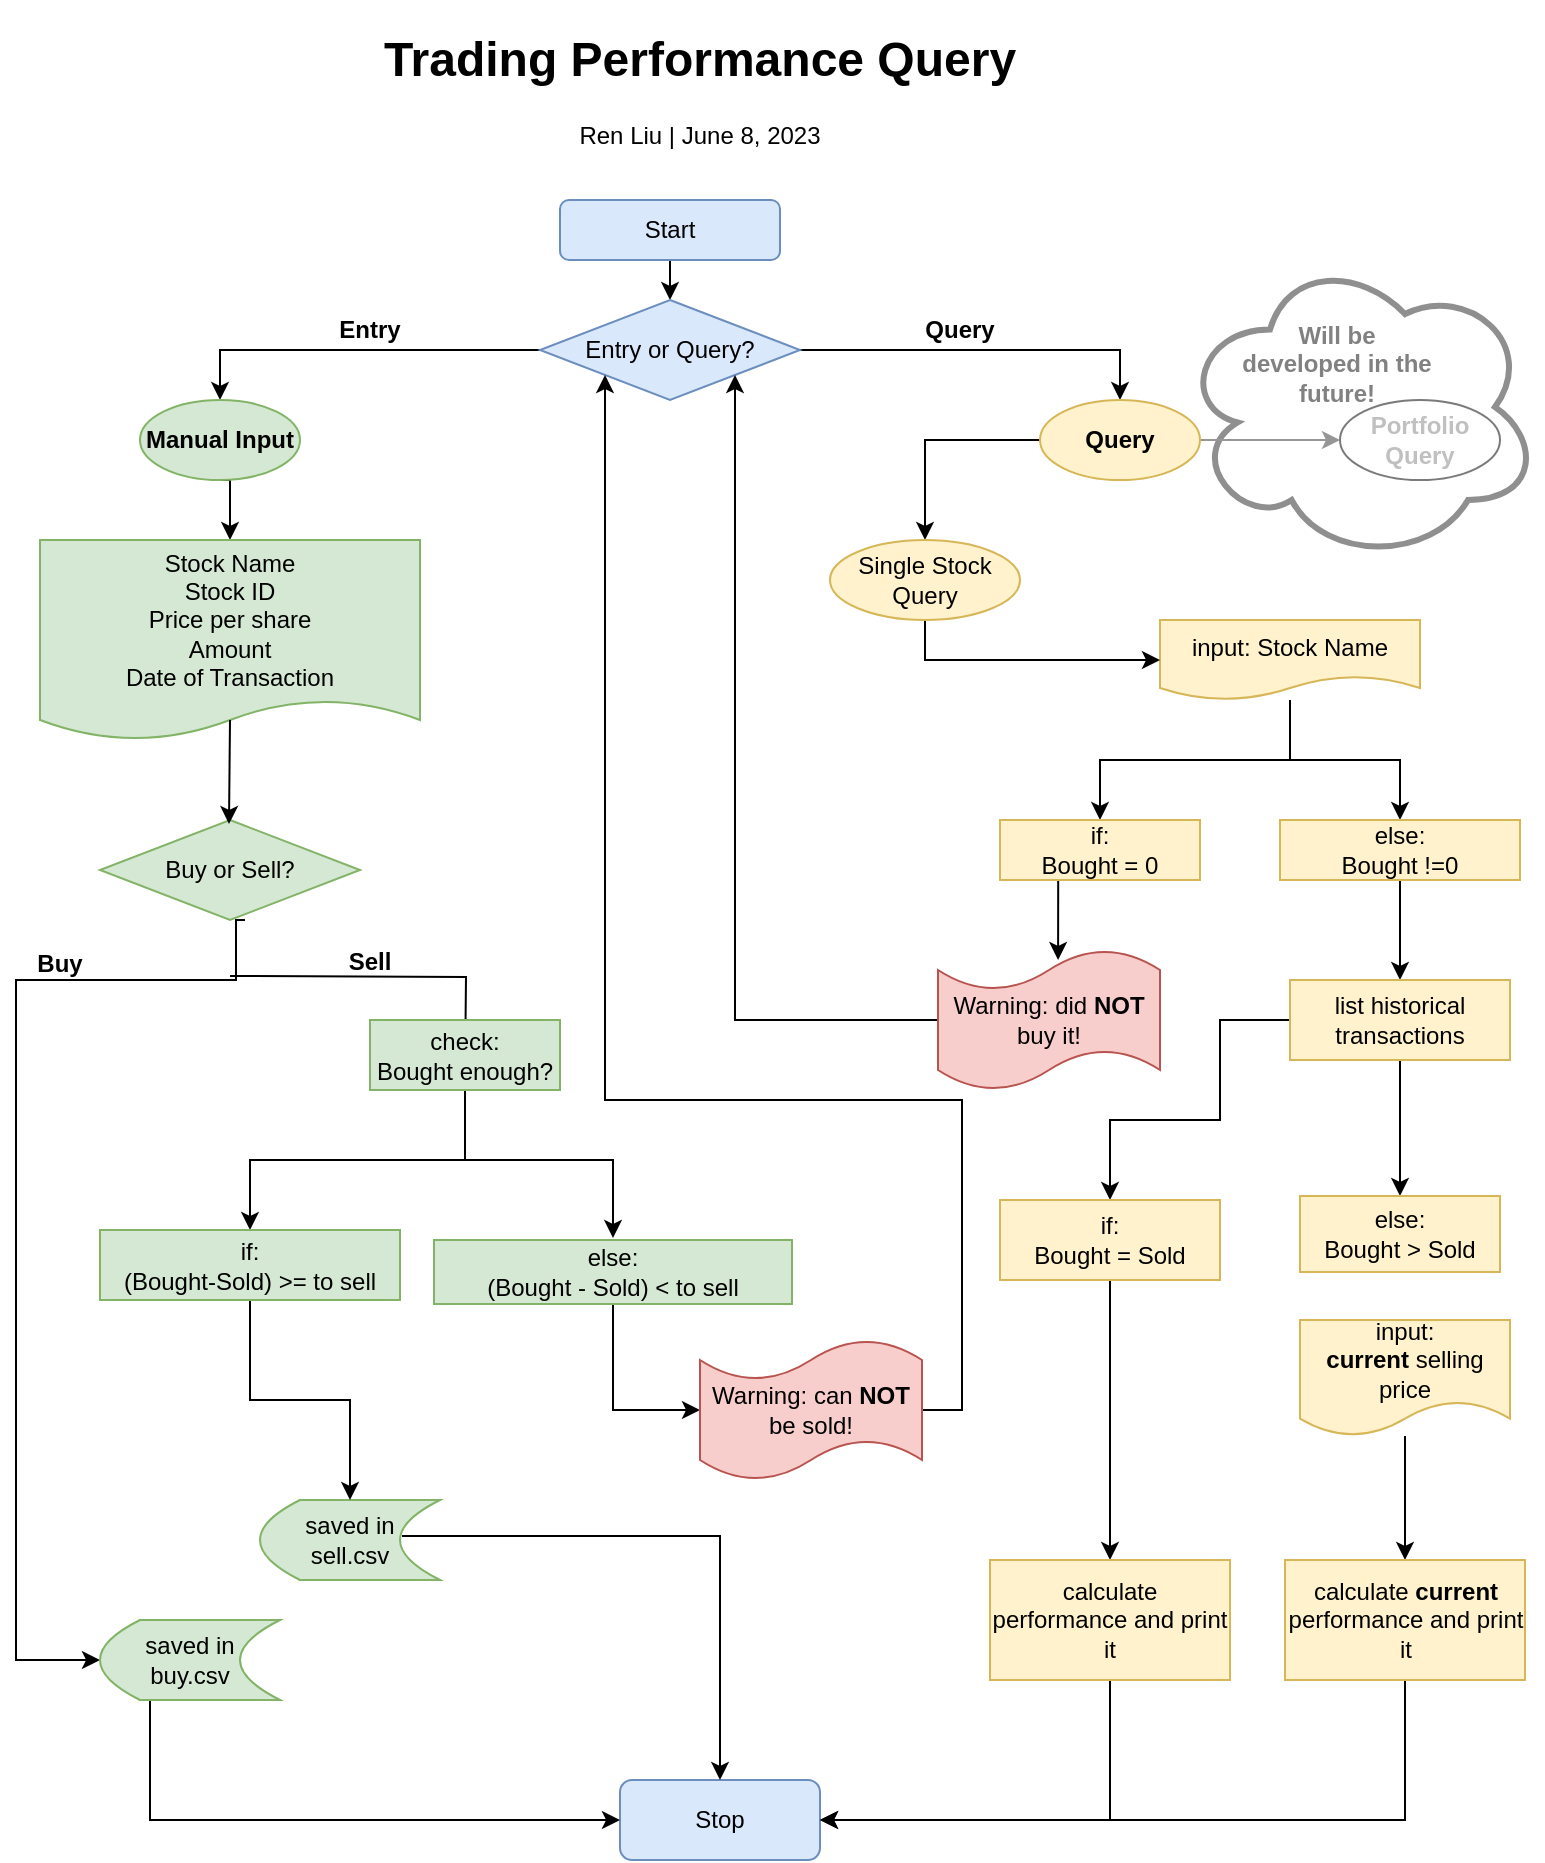 <mxfile version="21.3.7" type="github">
  <diagram name="Seite-1" id="UO1F_VLTW8D_tPe4iTJi">
    <mxGraphModel dx="1434" dy="754" grid="1" gridSize="10" guides="1" tooltips="1" connect="1" arrows="1" fold="1" page="1" pageScale="1" pageWidth="827" pageHeight="1169" math="0" shadow="0">
      <root>
        <mxCell id="0" />
        <mxCell id="1" parent="0" />
        <mxCell id="E1WonGv3QrciGYkZ3yi6-70" value="" style="ellipse;shape=cloud;whiteSpace=wrap;html=1;align=center;verticalAlign=middle;fontColor=#c0c0c0;strokeColor=#8f8f8f;strokeWidth=3;" vertex="1" parent="1">
          <mxGeometry x="630" y="166" width="180" height="155" as="geometry" />
        </mxCell>
        <mxCell id="E1WonGv3QrciGYkZ3yi6-1" value="&lt;h1&gt;Trading Performance Query&lt;br&gt;&lt;/h1&gt;&lt;p&gt;Ren Liu | June 8, 2023&lt;br&gt;&lt;/p&gt;" style="text;html=1;strokeColor=none;fillColor=none;spacing=5;spacingTop=-20;whiteSpace=wrap;overflow=hidden;rounded=0;align=center;" vertex="1" parent="1">
          <mxGeometry x="180" y="50" width="420" height="70" as="geometry" />
        </mxCell>
        <mxCell id="E1WonGv3QrciGYkZ3yi6-2" value="Stop" style="rounded=1;whiteSpace=wrap;html=1;fillColor=#dae8fc;strokeColor=#6c8ebf;" vertex="1" parent="1">
          <mxGeometry x="350" y="930" width="100" height="40" as="geometry" />
        </mxCell>
        <mxCell id="E1WonGv3QrciGYkZ3yi6-17" style="edgeStyle=orthogonalEdgeStyle;rounded=0;orthogonalLoop=1;jettySize=auto;html=1;exitX=0.5;exitY=1;exitDx=0;exitDy=0;entryX=0.5;entryY=0;entryDx=0;entryDy=0;" edge="1" parent="1" source="E1WonGv3QrciGYkZ3yi6-3" target="E1WonGv3QrciGYkZ3yi6-4">
          <mxGeometry relative="1" as="geometry" />
        </mxCell>
        <mxCell id="E1WonGv3QrciGYkZ3yi6-3" value="Start" style="rounded=1;whiteSpace=wrap;html=1;fillColor=#dae8fc;strokeColor=#6c8ebf;" vertex="1" parent="1">
          <mxGeometry x="320" y="140" width="110" height="30" as="geometry" />
        </mxCell>
        <mxCell id="E1WonGv3QrciGYkZ3yi6-19" style="edgeStyle=orthogonalEdgeStyle;rounded=0;orthogonalLoop=1;jettySize=auto;html=1;exitX=0;exitY=0.5;exitDx=0;exitDy=0;entryX=0.5;entryY=0;entryDx=0;entryDy=0;" edge="1" parent="1" source="E1WonGv3QrciGYkZ3yi6-4" target="E1WonGv3QrciGYkZ3yi6-6">
          <mxGeometry relative="1" as="geometry" />
        </mxCell>
        <mxCell id="E1WonGv3QrciGYkZ3yi6-20" style="edgeStyle=orthogonalEdgeStyle;rounded=0;orthogonalLoop=1;jettySize=auto;html=1;exitX=1;exitY=0.5;exitDx=0;exitDy=0;entryX=0.5;entryY=0;entryDx=0;entryDy=0;" edge="1" parent="1" source="E1WonGv3QrciGYkZ3yi6-4" target="E1WonGv3QrciGYkZ3yi6-5">
          <mxGeometry relative="1" as="geometry" />
        </mxCell>
        <mxCell id="E1WonGv3QrciGYkZ3yi6-4" value="Entry or Query?" style="rhombus;whiteSpace=wrap;html=1;fillColor=#dae8fc;strokeColor=#6c8ebf;" vertex="1" parent="1">
          <mxGeometry x="310" y="190" width="130" height="50" as="geometry" />
        </mxCell>
        <mxCell id="E1WonGv3QrciGYkZ3yi6-41" value="" style="edgeStyle=orthogonalEdgeStyle;rounded=0;orthogonalLoop=1;jettySize=auto;html=1;strokeColor=#969696;" edge="1" parent="1" source="E1WonGv3QrciGYkZ3yi6-5" target="E1WonGv3QrciGYkZ3yi6-40">
          <mxGeometry relative="1" as="geometry" />
        </mxCell>
        <mxCell id="E1WonGv3QrciGYkZ3yi6-43" value="" style="edgeStyle=orthogonalEdgeStyle;rounded=0;orthogonalLoop=1;jettySize=auto;html=1;" edge="1" parent="1" source="E1WonGv3QrciGYkZ3yi6-5" target="E1WonGv3QrciGYkZ3yi6-42">
          <mxGeometry relative="1" as="geometry" />
        </mxCell>
        <mxCell id="E1WonGv3QrciGYkZ3yi6-5" value="Query" style="ellipse;whiteSpace=wrap;html=1;fillColor=#fff2cc;strokeColor=#d6b656;fontStyle=1" vertex="1" parent="1">
          <mxGeometry x="560" y="240" width="80" height="40" as="geometry" />
        </mxCell>
        <mxCell id="E1WonGv3QrciGYkZ3yi6-23" style="edgeStyle=orthogonalEdgeStyle;rounded=0;orthogonalLoop=1;jettySize=auto;html=1;exitX=0.5;exitY=1;exitDx=0;exitDy=0;entryX=0.5;entryY=0;entryDx=0;entryDy=0;" edge="1" parent="1" source="E1WonGv3QrciGYkZ3yi6-6" target="E1WonGv3QrciGYkZ3yi6-7">
          <mxGeometry relative="1" as="geometry" />
        </mxCell>
        <mxCell id="E1WonGv3QrciGYkZ3yi6-6" value="Manual Input" style="ellipse;whiteSpace=wrap;html=1;fontStyle=1;fillColor=#d5e8d4;strokeColor=#82b366;" vertex="1" parent="1">
          <mxGeometry x="110" y="240" width="80" height="40" as="geometry" />
        </mxCell>
        <mxCell id="E1WonGv3QrciGYkZ3yi6-7" value="&lt;div&gt;Stock Name&lt;/div&gt;&lt;div&gt;Stock ID&lt;/div&gt;&lt;div&gt;Price per share&lt;/div&gt;&lt;div&gt;Amount&lt;/div&gt;&lt;div&gt;Date of Transaction&lt;br&gt;&lt;/div&gt;" style="shape=document;whiteSpace=wrap;html=1;boundedLbl=1;size=0.2;fillColor=#d5e8d4;strokeColor=#82b366;" vertex="1" parent="1">
          <mxGeometry x="60" y="310" width="190" height="100" as="geometry" />
        </mxCell>
        <mxCell id="E1WonGv3QrciGYkZ3yi6-25" style="edgeStyle=orthogonalEdgeStyle;rounded=0;orthogonalLoop=1;jettySize=auto;html=1;exitX=0.5;exitY=1;exitDx=0;exitDy=0;entryX=0;entryY=0.5;entryDx=0;entryDy=0;" edge="1" parent="1" target="E1WonGv3QrciGYkZ3yi6-9">
          <mxGeometry relative="1" as="geometry">
            <mxPoint x="162.5" y="500" as="sourcePoint" />
            <mxPoint x="40" y="870" as="targetPoint" />
            <Array as="points">
              <mxPoint x="158" y="500" />
              <mxPoint x="158" y="530" />
              <mxPoint x="48" y="530" />
              <mxPoint x="48" y="870" />
            </Array>
          </mxGeometry>
        </mxCell>
        <mxCell id="E1WonGv3QrciGYkZ3yi6-26" style="edgeStyle=orthogonalEdgeStyle;rounded=0;orthogonalLoop=1;jettySize=auto;html=1;exitX=0.5;exitY=1;exitDx=0;exitDy=0;" edge="1" parent="1">
          <mxGeometry relative="1" as="geometry">
            <mxPoint x="155" y="528" as="sourcePoint" />
            <mxPoint x="272.5" y="578" as="targetPoint" />
          </mxGeometry>
        </mxCell>
        <mxCell id="E1WonGv3QrciGYkZ3yi6-8" value="Buy or Sell?" style="rhombus;whiteSpace=wrap;html=1;fillColor=#d5e8d4;strokeColor=#82b366;" vertex="1" parent="1">
          <mxGeometry x="90" y="450" width="130" height="50" as="geometry" />
        </mxCell>
        <mxCell id="E1WonGv3QrciGYkZ3yi6-33" style="edgeStyle=orthogonalEdgeStyle;rounded=0;orthogonalLoop=1;jettySize=auto;html=1;exitX=0.5;exitY=1;exitDx=0;exitDy=0;entryX=0;entryY=0.5;entryDx=0;entryDy=0;" edge="1" parent="1" source="E1WonGv3QrciGYkZ3yi6-9" target="E1WonGv3QrciGYkZ3yi6-2">
          <mxGeometry relative="1" as="geometry">
            <mxPoint x="310" y="850" as="targetPoint" />
            <Array as="points">
              <mxPoint x="115" y="950" />
            </Array>
          </mxGeometry>
        </mxCell>
        <mxCell id="E1WonGv3QrciGYkZ3yi6-9" value="&lt;div&gt;saved in &lt;br&gt;&lt;/div&gt;&lt;div&gt;buy.csv&lt;/div&gt;" style="shape=dataStorage;whiteSpace=wrap;html=1;fixedSize=1;fillColor=#d5e8d4;strokeColor=#82b366;" vertex="1" parent="1">
          <mxGeometry x="90" y="850" width="90" height="40" as="geometry" />
        </mxCell>
        <mxCell id="E1WonGv3QrciGYkZ3yi6-34" style="edgeStyle=orthogonalEdgeStyle;rounded=0;orthogonalLoop=1;jettySize=auto;html=1;exitX=0.789;exitY=0.45;exitDx=0;exitDy=0;exitPerimeter=0;entryX=0.5;entryY=0;entryDx=0;entryDy=0;" edge="1" parent="1" source="E1WonGv3QrciGYkZ3yi6-10" target="E1WonGv3QrciGYkZ3yi6-2">
          <mxGeometry relative="1" as="geometry">
            <mxPoint x="380" y="820" as="targetPoint" />
            <Array as="points">
              <mxPoint x="400" y="808" />
            </Array>
          </mxGeometry>
        </mxCell>
        <mxCell id="E1WonGv3QrciGYkZ3yi6-10" value="&lt;div&gt;saved in &lt;br&gt;&lt;/div&gt;&lt;div&gt;sell.csv&lt;/div&gt;" style="shape=dataStorage;whiteSpace=wrap;html=1;fixedSize=1;fillColor=#d5e8d4;strokeColor=#82b366;" vertex="1" parent="1">
          <mxGeometry x="170" y="790" width="90" height="40" as="geometry" />
        </mxCell>
        <mxCell id="E1WonGv3QrciGYkZ3yi6-29" style="edgeStyle=orthogonalEdgeStyle;rounded=0;orthogonalLoop=1;jettySize=auto;html=1;exitX=0.5;exitY=1;exitDx=0;exitDy=0;entryX=0.5;entryY=0;entryDx=0;entryDy=0;" edge="1" parent="1" source="E1WonGv3QrciGYkZ3yi6-11" target="E1WonGv3QrciGYkZ3yi6-12">
          <mxGeometry relative="1" as="geometry" />
        </mxCell>
        <mxCell id="E1WonGv3QrciGYkZ3yi6-36" style="edgeStyle=orthogonalEdgeStyle;rounded=0;orthogonalLoop=1;jettySize=auto;html=1;exitX=0.5;exitY=1;exitDx=0;exitDy=0;entryX=0.5;entryY=0;entryDx=0;entryDy=0;" edge="1" parent="1">
          <mxGeometry relative="1" as="geometry">
            <mxPoint x="272.5" y="584" as="sourcePoint" />
            <mxPoint x="346.5" y="659" as="targetPoint" />
            <Array as="points">
              <mxPoint x="273" y="620" />
              <mxPoint x="347" y="620" />
            </Array>
          </mxGeometry>
        </mxCell>
        <mxCell id="E1WonGv3QrciGYkZ3yi6-11" value="&lt;div&gt;check:&lt;/div&gt;&lt;div&gt;Bought enough?&lt;br&gt;&lt;/div&gt;" style="rounded=0;whiteSpace=wrap;html=1;fillColor=#d5e8d4;strokeColor=#82b366;" vertex="1" parent="1">
          <mxGeometry x="225" y="550" width="95" height="35" as="geometry" />
        </mxCell>
        <mxCell id="E1WonGv3QrciGYkZ3yi6-35" style="edgeStyle=orthogonalEdgeStyle;rounded=0;orthogonalLoop=1;jettySize=auto;html=1;exitX=0.5;exitY=1;exitDx=0;exitDy=0;entryX=0.5;entryY=0;entryDx=0;entryDy=0;" edge="1" parent="1" source="E1WonGv3QrciGYkZ3yi6-12" target="E1WonGv3QrciGYkZ3yi6-10">
          <mxGeometry relative="1" as="geometry" />
        </mxCell>
        <mxCell id="E1WonGv3QrciGYkZ3yi6-12" value="&lt;div&gt;if:&lt;/div&gt;&lt;div&gt;(Bought-Sold) &amp;gt;= to sell&lt;/div&gt;" style="rounded=0;whiteSpace=wrap;html=1;fillColor=#d5e8d4;strokeColor=#82b366;" vertex="1" parent="1">
          <mxGeometry x="90" y="655" width="150" height="35" as="geometry" />
        </mxCell>
        <mxCell id="E1WonGv3QrciGYkZ3yi6-37" style="edgeStyle=orthogonalEdgeStyle;rounded=0;orthogonalLoop=1;jettySize=auto;html=1;exitX=0.5;exitY=1;exitDx=0;exitDy=0;entryX=0;entryY=0.5;entryDx=0;entryDy=0;entryPerimeter=0;" edge="1" parent="1" source="E1WonGv3QrciGYkZ3yi6-13" target="E1WonGv3QrciGYkZ3yi6-16">
          <mxGeometry relative="1" as="geometry" />
        </mxCell>
        <mxCell id="E1WonGv3QrciGYkZ3yi6-13" value="&lt;div&gt;else:&lt;/div&gt;&lt;div&gt;(Bought - Sold) &amp;lt; to sell&lt;br&gt;&lt;/div&gt;" style="rounded=0;whiteSpace=wrap;html=1;fillColor=#d5e8d4;strokeColor=#82b366;" vertex="1" parent="1">
          <mxGeometry x="257" y="660" width="179" height="32" as="geometry" />
        </mxCell>
        <mxCell id="E1WonGv3QrciGYkZ3yi6-65" style="edgeStyle=orthogonalEdgeStyle;rounded=0;orthogonalLoop=1;jettySize=auto;html=1;exitX=1;exitY=0.5;exitDx=0;exitDy=0;exitPerimeter=0;entryX=0;entryY=1;entryDx=0;entryDy=0;" edge="1" parent="1" source="E1WonGv3QrciGYkZ3yi6-16" target="E1WonGv3QrciGYkZ3yi6-4">
          <mxGeometry relative="1" as="geometry">
            <Array as="points">
              <mxPoint x="521" y="745" />
              <mxPoint x="521" y="590" />
              <mxPoint x="343" y="590" />
            </Array>
          </mxGeometry>
        </mxCell>
        <mxCell id="E1WonGv3QrciGYkZ3yi6-16" value="Warning: can &lt;b&gt;NOT&lt;/b&gt; be sold!" style="shape=tape;whiteSpace=wrap;html=1;size=0.286;fillColor=#f8cecc;strokeColor=#b85450;" vertex="1" parent="1">
          <mxGeometry x="390" y="710" width="111" height="70" as="geometry" />
        </mxCell>
        <mxCell id="E1WonGv3QrciGYkZ3yi6-21" value="&lt;b&gt;Entry&lt;/b&gt;" style="text;html=1;strokeColor=none;fillColor=none;align=center;verticalAlign=middle;whiteSpace=wrap;rounded=0;" vertex="1" parent="1">
          <mxGeometry x="195" y="190" width="60" height="30" as="geometry" />
        </mxCell>
        <mxCell id="E1WonGv3QrciGYkZ3yi6-22" value="&lt;b&gt;Query&lt;/b&gt;" style="text;html=1;strokeColor=none;fillColor=none;align=center;verticalAlign=middle;whiteSpace=wrap;rounded=0;" vertex="1" parent="1">
          <mxGeometry x="490" y="190" width="60" height="30" as="geometry" />
        </mxCell>
        <mxCell id="E1WonGv3QrciGYkZ3yi6-30" value="Buy" style="text;html=1;strokeColor=none;fillColor=none;align=center;verticalAlign=middle;whiteSpace=wrap;rounded=0;fontStyle=1" vertex="1" parent="1">
          <mxGeometry x="40" y="510" width="60" height="24" as="geometry" />
        </mxCell>
        <mxCell id="E1WonGv3QrciGYkZ3yi6-31" value="Sell" style="text;html=1;strokeColor=none;fillColor=none;align=center;verticalAlign=middle;whiteSpace=wrap;rounded=0;fontStyle=1" vertex="1" parent="1">
          <mxGeometry x="195" y="506" width="60" height="30" as="geometry" />
        </mxCell>
        <mxCell id="E1WonGv3QrciGYkZ3yi6-32" value="" style="endArrow=classic;html=1;rounded=0;" edge="1" parent="1">
          <mxGeometry width="50" height="50" relative="1" as="geometry">
            <mxPoint x="155" y="400" as="sourcePoint" />
            <mxPoint x="154.5" y="452" as="targetPoint" />
          </mxGeometry>
        </mxCell>
        <mxCell id="E1WonGv3QrciGYkZ3yi6-47" value="" style="edgeStyle=orthogonalEdgeStyle;rounded=0;orthogonalLoop=1;jettySize=auto;html=1;" edge="1" parent="1" source="E1WonGv3QrciGYkZ3yi6-39" target="E1WonGv3QrciGYkZ3yi6-46">
          <mxGeometry relative="1" as="geometry" />
        </mxCell>
        <mxCell id="E1WonGv3QrciGYkZ3yi6-52" value="" style="edgeStyle=orthogonalEdgeStyle;rounded=0;orthogonalLoop=1;jettySize=auto;html=1;" edge="1" parent="1" source="E1WonGv3QrciGYkZ3yi6-39" target="E1WonGv3QrciGYkZ3yi6-51">
          <mxGeometry relative="1" as="geometry" />
        </mxCell>
        <mxCell id="E1WonGv3QrciGYkZ3yi6-39" value="input: Stock Name" style="shape=document;whiteSpace=wrap;html=1;boundedLbl=1;fillColor=#fff2cc;strokeColor=#d6b656;" vertex="1" parent="1">
          <mxGeometry x="620" y="350" width="130" height="40" as="geometry" />
        </mxCell>
        <mxCell id="E1WonGv3QrciGYkZ3yi6-40" value="Portfolio Query" style="ellipse;whiteSpace=wrap;html=1;fontStyle=1;fontColor=#c0c0c0;labelBackgroundColor=none;strokeColor=#7A7A7A;" vertex="1" parent="1">
          <mxGeometry x="710" y="240" width="80" height="40" as="geometry" />
        </mxCell>
        <mxCell id="E1WonGv3QrciGYkZ3yi6-45" style="edgeStyle=orthogonalEdgeStyle;rounded=0;orthogonalLoop=1;jettySize=auto;html=1;exitX=0.5;exitY=1;exitDx=0;exitDy=0;entryX=0;entryY=0.5;entryDx=0;entryDy=0;" edge="1" parent="1" source="E1WonGv3QrciGYkZ3yi6-42" target="E1WonGv3QrciGYkZ3yi6-39">
          <mxGeometry relative="1" as="geometry" />
        </mxCell>
        <mxCell id="E1WonGv3QrciGYkZ3yi6-42" value="&lt;div&gt;Single Stock&lt;/div&gt;&lt;div&gt;Query&lt;/div&gt;" style="ellipse;whiteSpace=wrap;html=1;fillColor=#fff2cc;strokeColor=#d6b656;" vertex="1" parent="1">
          <mxGeometry x="455" y="310" width="95" height="40" as="geometry" />
        </mxCell>
        <mxCell id="E1WonGv3QrciGYkZ3yi6-49" style="edgeStyle=orthogonalEdgeStyle;rounded=0;orthogonalLoop=1;jettySize=auto;html=1;exitX=0.5;exitY=1;exitDx=0;exitDy=0;entryX=0.541;entryY=0.071;entryDx=0;entryDy=0;entryPerimeter=0;" edge="1" parent="1" source="E1WonGv3QrciGYkZ3yi6-46" target="E1WonGv3QrciGYkZ3yi6-48">
          <mxGeometry relative="1" as="geometry">
            <Array as="points">
              <mxPoint x="570" y="480" />
            </Array>
          </mxGeometry>
        </mxCell>
        <mxCell id="E1WonGv3QrciGYkZ3yi6-46" value="&lt;div&gt;if:&lt;/div&gt;&lt;div&gt;Bought = 0&lt;br&gt;&lt;/div&gt;" style="whiteSpace=wrap;html=1;fillColor=#fff2cc;strokeColor=#d6b656;" vertex="1" parent="1">
          <mxGeometry x="540" y="450" width="100" height="30" as="geometry" />
        </mxCell>
        <mxCell id="E1WonGv3QrciGYkZ3yi6-64" style="edgeStyle=orthogonalEdgeStyle;rounded=0;orthogonalLoop=1;jettySize=auto;html=1;exitX=0;exitY=0.5;exitDx=0;exitDy=0;exitPerimeter=0;entryX=1;entryY=1;entryDx=0;entryDy=0;" edge="1" parent="1" source="E1WonGv3QrciGYkZ3yi6-48" target="E1WonGv3QrciGYkZ3yi6-4">
          <mxGeometry relative="1" as="geometry" />
        </mxCell>
        <mxCell id="E1WonGv3QrciGYkZ3yi6-48" value="Warning: did &lt;b&gt;NOT&lt;/b&gt; buy it!" style="shape=tape;whiteSpace=wrap;html=1;size=0.286;fillColor=#f8cecc;strokeColor=#b85450;" vertex="1" parent="1">
          <mxGeometry x="509" y="515" width="111" height="70" as="geometry" />
        </mxCell>
        <mxCell id="E1WonGv3QrciGYkZ3yi6-54" value="" style="edgeStyle=orthogonalEdgeStyle;rounded=0;orthogonalLoop=1;jettySize=auto;html=1;" edge="1" parent="1" source="E1WonGv3QrciGYkZ3yi6-51" target="E1WonGv3QrciGYkZ3yi6-53">
          <mxGeometry relative="1" as="geometry" />
        </mxCell>
        <mxCell id="E1WonGv3QrciGYkZ3yi6-51" value="&lt;div&gt;else:&lt;/div&gt;&lt;div&gt;Bought !=0&lt;br&gt;&lt;/div&gt;" style="whiteSpace=wrap;html=1;fillColor=#fff2cc;strokeColor=#d6b656;" vertex="1" parent="1">
          <mxGeometry x="680" y="450" width="120" height="30" as="geometry" />
        </mxCell>
        <mxCell id="E1WonGv3QrciGYkZ3yi6-59" value="" style="edgeStyle=orthogonalEdgeStyle;rounded=0;orthogonalLoop=1;jettySize=auto;html=1;" edge="1" parent="1" source="E1WonGv3QrciGYkZ3yi6-53" target="E1WonGv3QrciGYkZ3yi6-58">
          <mxGeometry relative="1" as="geometry" />
        </mxCell>
        <mxCell id="E1WonGv3QrciGYkZ3yi6-73" style="edgeStyle=orthogonalEdgeStyle;rounded=0;orthogonalLoop=1;jettySize=auto;html=1;exitX=0;exitY=0.5;exitDx=0;exitDy=0;entryX=0.5;entryY=0;entryDx=0;entryDy=0;" edge="1" parent="1" source="E1WonGv3QrciGYkZ3yi6-53" target="E1WonGv3QrciGYkZ3yi6-56">
          <mxGeometry relative="1" as="geometry">
            <Array as="points">
              <mxPoint x="650" y="550" />
              <mxPoint x="650" y="600" />
              <mxPoint x="595" y="600" />
            </Array>
          </mxGeometry>
        </mxCell>
        <mxCell id="E1WonGv3QrciGYkZ3yi6-53" value="list historical transactions" style="whiteSpace=wrap;html=1;fillColor=#fff2cc;strokeColor=#d6b656;" vertex="1" parent="1">
          <mxGeometry x="685" y="530" width="110" height="40" as="geometry" />
        </mxCell>
        <mxCell id="E1WonGv3QrciGYkZ3yi6-61" value="" style="edgeStyle=orthogonalEdgeStyle;rounded=0;orthogonalLoop=1;jettySize=auto;html=1;" edge="1" parent="1" source="E1WonGv3QrciGYkZ3yi6-56" target="E1WonGv3QrciGYkZ3yi6-60">
          <mxGeometry relative="1" as="geometry" />
        </mxCell>
        <mxCell id="E1WonGv3QrciGYkZ3yi6-56" value="&lt;div&gt;if:&lt;/div&gt;&lt;div&gt;Bought = Sold&lt;br&gt;&lt;/div&gt;" style="whiteSpace=wrap;html=1;fillColor=#fff2cc;strokeColor=#d6b656;" vertex="1" parent="1">
          <mxGeometry x="540" y="640" width="110" height="40" as="geometry" />
        </mxCell>
        <mxCell id="E1WonGv3QrciGYkZ3yi6-58" value="&lt;div&gt;else:&lt;/div&gt;&lt;div&gt;Bought &amp;gt; Sold&lt;br&gt;&lt;/div&gt;" style="whiteSpace=wrap;html=1;fillColor=#fff2cc;strokeColor=#d6b656;" vertex="1" parent="1">
          <mxGeometry x="690" y="638" width="100" height="38" as="geometry" />
        </mxCell>
        <mxCell id="E1WonGv3QrciGYkZ3yi6-68" style="edgeStyle=orthogonalEdgeStyle;rounded=0;orthogonalLoop=1;jettySize=auto;html=1;exitX=0.5;exitY=1;exitDx=0;exitDy=0;entryX=1;entryY=0.5;entryDx=0;entryDy=0;" edge="1" parent="1" source="E1WonGv3QrciGYkZ3yi6-60" target="E1WonGv3QrciGYkZ3yi6-2">
          <mxGeometry relative="1" as="geometry">
            <Array as="points">
              <mxPoint x="595" y="950" />
            </Array>
          </mxGeometry>
        </mxCell>
        <mxCell id="E1WonGv3QrciGYkZ3yi6-60" value="calculate performance and print it" style="whiteSpace=wrap;html=1;fillColor=#fff2cc;strokeColor=#d6b656;" vertex="1" parent="1">
          <mxGeometry x="535" y="820" width="120" height="60" as="geometry" />
        </mxCell>
        <mxCell id="E1WonGv3QrciGYkZ3yi6-67" value="" style="edgeStyle=orthogonalEdgeStyle;rounded=0;orthogonalLoop=1;jettySize=auto;html=1;" edge="1" parent="1" source="E1WonGv3QrciGYkZ3yi6-62" target="E1WonGv3QrciGYkZ3yi6-66">
          <mxGeometry relative="1" as="geometry" />
        </mxCell>
        <mxCell id="E1WonGv3QrciGYkZ3yi6-62" value="&lt;div&gt;input: &lt;br&gt;&lt;/div&gt;&lt;div&gt;&lt;b&gt;current &lt;/b&gt;selling price&lt;br&gt;&lt;/div&gt;" style="shape=document;whiteSpace=wrap;html=1;boundedLbl=1;fillColor=#fff2cc;strokeColor=#d6b656;" vertex="1" parent="1">
          <mxGeometry x="690" y="700" width="105" height="58" as="geometry" />
        </mxCell>
        <mxCell id="E1WonGv3QrciGYkZ3yi6-69" style="edgeStyle=orthogonalEdgeStyle;rounded=0;orthogonalLoop=1;jettySize=auto;html=1;exitX=0.5;exitY=1;exitDx=0;exitDy=0;" edge="1" parent="1" source="E1WonGv3QrciGYkZ3yi6-66">
          <mxGeometry relative="1" as="geometry">
            <mxPoint x="450" y="950" as="targetPoint" />
            <Array as="points">
              <mxPoint x="743" y="950" />
            </Array>
          </mxGeometry>
        </mxCell>
        <mxCell id="E1WonGv3QrciGYkZ3yi6-66" value="calculate &lt;b&gt;current&lt;/b&gt; performance and print it" style="whiteSpace=wrap;html=1;fillColor=#fff2cc;strokeColor=#d6b656;" vertex="1" parent="1">
          <mxGeometry x="682.5" y="820" width="120" height="60" as="geometry" />
        </mxCell>
        <mxCell id="E1WonGv3QrciGYkZ3yi6-72" value="Will be developed in the future!" style="text;html=1;strokeColor=none;fillColor=none;align=center;verticalAlign=middle;whiteSpace=wrap;rounded=0;fontStyle=1;fontColor=#818181;" vertex="1" parent="1">
          <mxGeometry x="660" y="207" width="97" height="30" as="geometry" />
        </mxCell>
      </root>
    </mxGraphModel>
  </diagram>
</mxfile>
